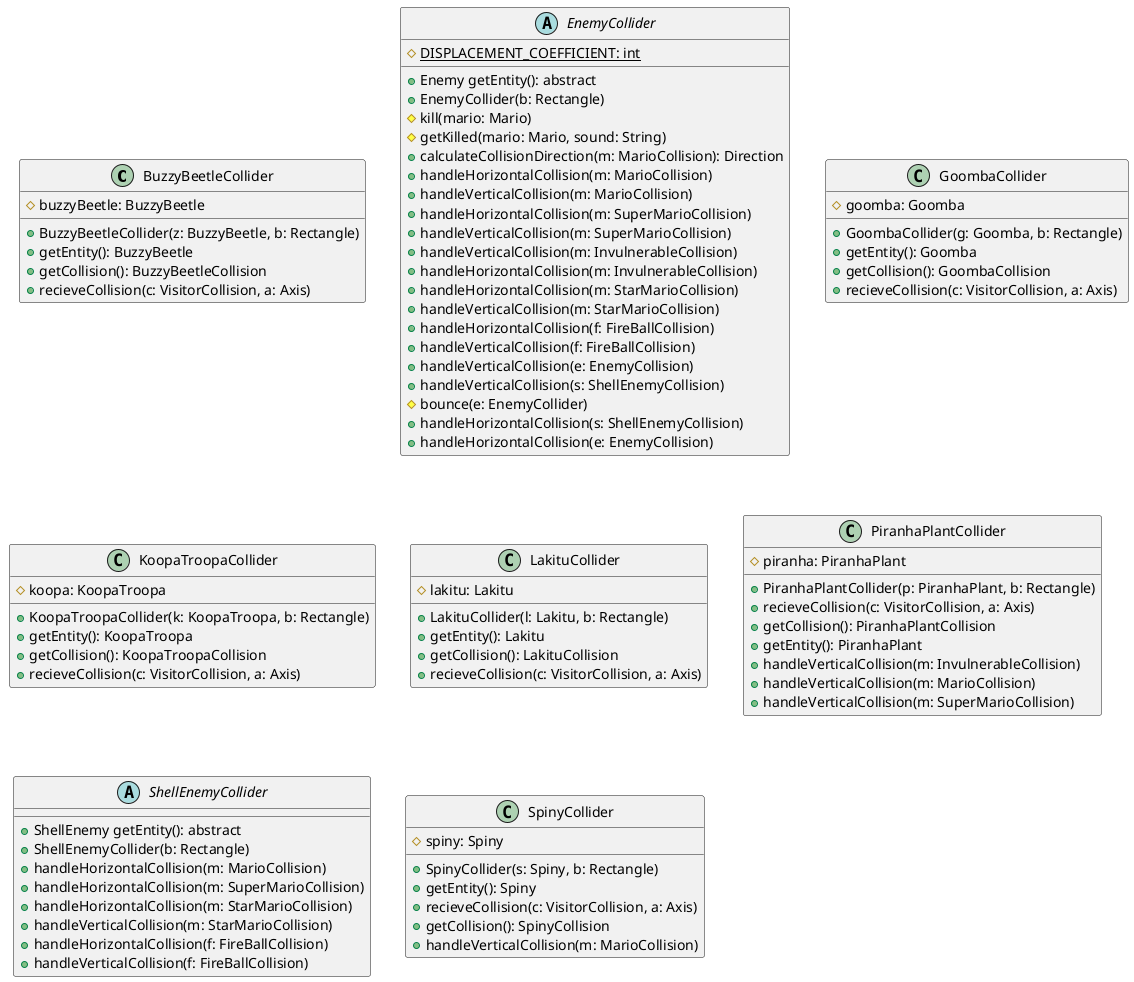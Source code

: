 @startuml
class BuzzyBeetleCollider {
   #buzzyBeetle: BuzzyBeetle
   +BuzzyBeetleCollider(z: BuzzyBeetle, b: Rectangle)
   +getEntity(): BuzzyBeetle 
   +getCollision(): BuzzyBeetleCollision 
   +recieveCollision(c: VisitorCollision, a: Axis)
}

abstract class EnemyCollider {
   #{static} DISPLACEMENT_COEFFICIENT: int
   +Enemy getEntity(): abstract 
   +EnemyCollider(b: Rectangle)
   #kill(mario: Mario)
   #getKilled(mario: Mario, sound: String)
   +calculateCollisionDirection(m: MarioCollision): Direction 
   +handleHorizontalCollision(m: MarioCollision)
   +handleVerticalCollision(m: MarioCollision)
   +handleHorizontalCollision(m: SuperMarioCollision)
   +handleVerticalCollision(m: SuperMarioCollision)
   +handleVerticalCollision(m: InvulnerableCollision)
   +handleHorizontalCollision(m: InvulnerableCollision)
   +handleHorizontalCollision(m: StarMarioCollision)
   +handleVerticalCollision(m: StarMarioCollision)
   +handleHorizontalCollision(f: FireBallCollision)
   +handleVerticalCollision(f: FireBallCollision)
   +handleVerticalCollision(e: EnemyCollision)
   +handleVerticalCollision(s: ShellEnemyCollision)
   #bounce(e: EnemyCollider)
   +handleHorizontalCollision(s: ShellEnemyCollision)
   +handleHorizontalCollision(e: EnemyCollision)
}

class GoombaCollider {
   #goomba: Goomba
   +GoombaCollider(g: Goomba, b: Rectangle)
   +getEntity(): Goomba 
   +getCollision(): GoombaCollision 
   +recieveCollision(c: VisitorCollision, a: Axis)
}

class KoopaTroopaCollider {
   #koopa: KoopaTroopa
   +KoopaTroopaCollider(k: KoopaTroopa, b: Rectangle)
   +getEntity(): KoopaTroopa 
   +getCollision(): KoopaTroopaCollision 
   +recieveCollision(c: VisitorCollision, a: Axis)
}

class LakituCollider {
   #lakitu: Lakitu
   +LakituCollider(l: Lakitu, b: Rectangle)
   +getEntity(): Lakitu 
   +getCollision(): LakituCollision 
   +recieveCollision(c: VisitorCollision, a: Axis)
}

class PiranhaPlantCollider {
   #piranha: PiranhaPlant
   +PiranhaPlantCollider(p: PiranhaPlant, b: Rectangle)
   +recieveCollision(c: VisitorCollision, a: Axis)
   +getCollision(): PiranhaPlantCollision 
   +getEntity(): PiranhaPlant 
   +handleVerticalCollision(m: InvulnerableCollision)
   +handleVerticalCollision(m: MarioCollision)
   +handleVerticalCollision(m: SuperMarioCollision)
}

abstract class ShellEnemyCollider {
   +ShellEnemy getEntity(): abstract 
   +ShellEnemyCollider(b: Rectangle)
   +handleHorizontalCollision(m: MarioCollision)
   +handleHorizontalCollision(m: SuperMarioCollision)
   +handleHorizontalCollision(m: StarMarioCollision)
   +handleVerticalCollision(m: StarMarioCollision)
   +handleHorizontalCollision(f: FireBallCollision)
   +handleVerticalCollision(f: FireBallCollision)
}

class SpinyCollider {
   #spiny: Spiny
   +SpinyCollider(s: Spiny, b: Rectangle)
   +getEntity(): Spiny 
   +recieveCollision(c: VisitorCollision, a: Axis)
   +getCollision(): SpinyCollision 
   +handleVerticalCollision(m: MarioCollision)
}

@enduml
